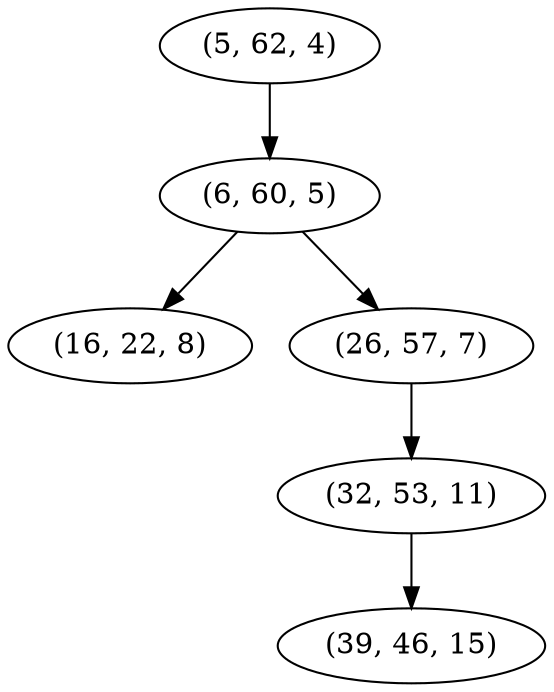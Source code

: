 digraph tree {
    "(5, 62, 4)";
    "(6, 60, 5)";
    "(16, 22, 8)";
    "(26, 57, 7)";
    "(32, 53, 11)";
    "(39, 46, 15)";
    "(5, 62, 4)" -> "(6, 60, 5)";
    "(6, 60, 5)" -> "(16, 22, 8)";
    "(6, 60, 5)" -> "(26, 57, 7)";
    "(26, 57, 7)" -> "(32, 53, 11)";
    "(32, 53, 11)" -> "(39, 46, 15)";
}
